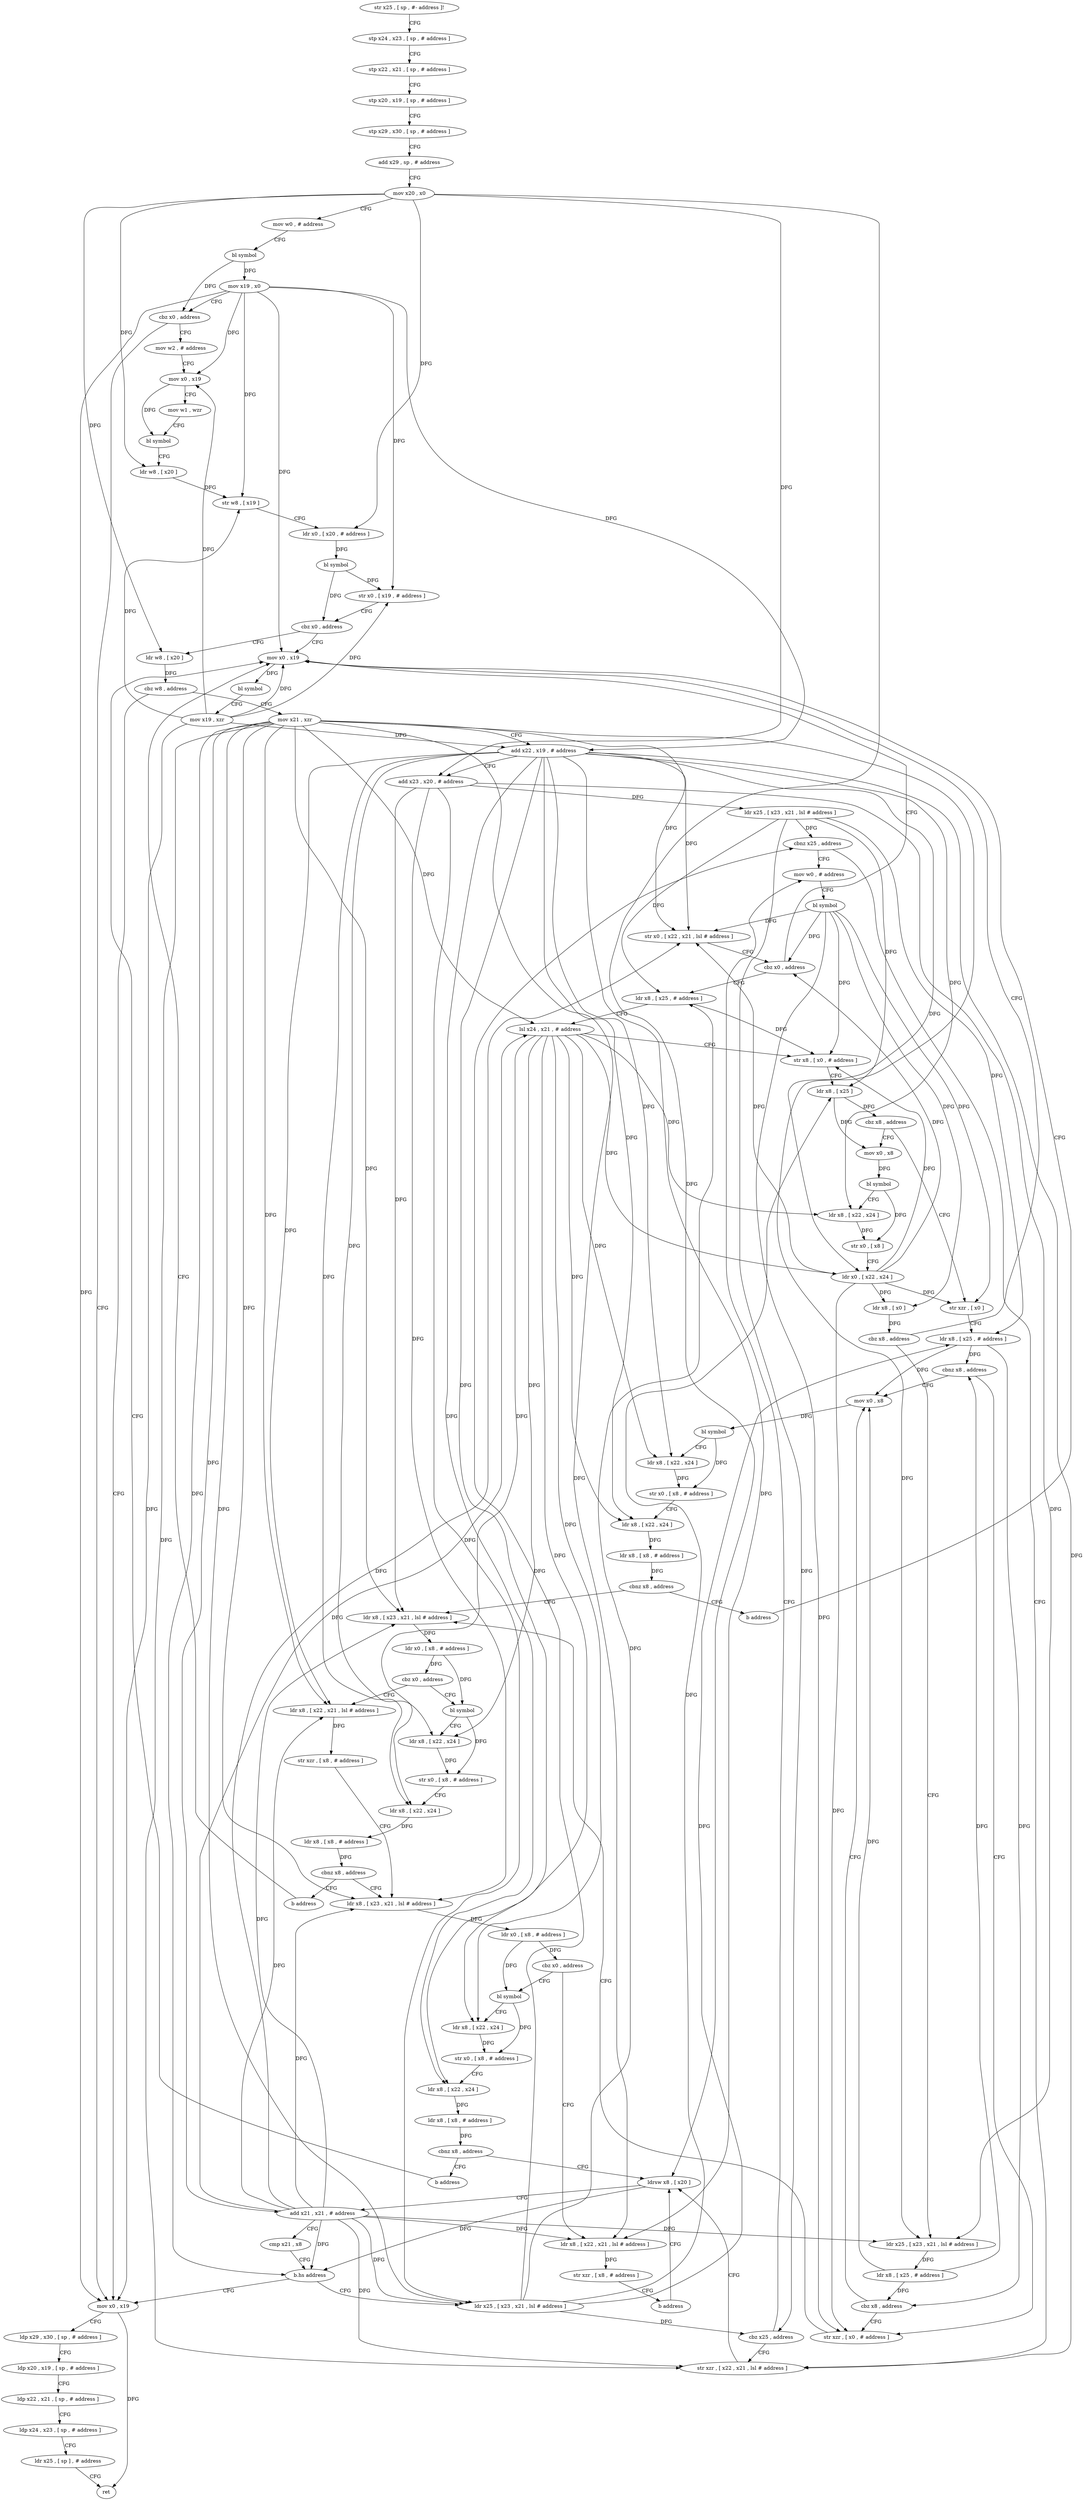 digraph "func" {
"134180" [label = "str x25 , [ sp , #- address ]!" ]
"134184" [label = "stp x24 , x23 , [ sp , # address ]" ]
"134188" [label = "stp x22 , x21 , [ sp , # address ]" ]
"134192" [label = "stp x20 , x19 , [ sp , # address ]" ]
"134196" [label = "stp x29 , x30 , [ sp , # address ]" ]
"134200" [label = "add x29 , sp , # address" ]
"134204" [label = "mov x20 , x0" ]
"134208" [label = "mov w0 , # address" ]
"134212" [label = "bl symbol" ]
"134216" [label = "mov x19 , x0" ]
"134220" [label = "cbz x0 , address" ]
"134556" [label = "mov x0 , x19" ]
"134224" [label = "mov w2 , # address" ]
"134560" [label = "ldp x29 , x30 , [ sp , # address ]" ]
"134564" [label = "ldp x20 , x19 , [ sp , # address ]" ]
"134568" [label = "ldp x22 , x21 , [ sp , # address ]" ]
"134572" [label = "ldp x24 , x23 , [ sp , # address ]" ]
"134576" [label = "ldr x25 , [ sp ] , # address" ]
"134580" [label = "ret" ]
"134228" [label = "mov x0 , x19" ]
"134232" [label = "mov w1 , wzr" ]
"134236" [label = "bl symbol" ]
"134240" [label = "ldr w8 , [ x20 ]" ]
"134244" [label = "str w8 , [ x19 ]" ]
"134248" [label = "ldr x0 , [ x20 , # address ]" ]
"134252" [label = "bl symbol" ]
"134256" [label = "str x0 , [ x19 , # address ]" ]
"134260" [label = "cbz x0 , address" ]
"134544" [label = "mov x0 , x19" ]
"134264" [label = "ldr w8 , [ x20 ]" ]
"134548" [label = "bl symbol" ]
"134552" [label = "mov x19 , xzr" ]
"134268" [label = "cbz w8 , address" ]
"134272" [label = "mov x21 , xzr" ]
"134276" [label = "add x22 , x19 , # address" ]
"134280" [label = "add x23 , x20 , # address" ]
"134284" [label = "ldr x25 , [ x23 , x21 , lsl # address ]" ]
"134288" [label = "cbnz x25 , address" ]
"134320" [label = "mov w0 , # address" ]
"134292" [label = "str xzr , [ x22 , x21 , lsl # address ]" ]
"134324" [label = "bl symbol" ]
"134328" [label = "str x0 , [ x22 , x21 , lsl # address ]" ]
"134332" [label = "cbz x0 , address" ]
"134336" [label = "ldr x8 , [ x25 , # address ]" ]
"134296" [label = "ldrsw x8 , [ x20 ]" ]
"134340" [label = "lsl x24 , x21 , # address" ]
"134344" [label = "str x8 , [ x0 , # address ]" ]
"134348" [label = "ldr x8 , [ x25 ]" ]
"134352" [label = "cbz x8 , address" ]
"134428" [label = "str xzr , [ x0 ]" ]
"134356" [label = "mov x0 , x8" ]
"134312" [label = "ldr x25 , [ x23 , x21 , lsl # address ]" ]
"134316" [label = "cbz x25 , address" ]
"134432" [label = "ldr x8 , [ x25 , # address ]" ]
"134436" [label = "cbnz x8 , address" ]
"134396" [label = "mov x0 , x8" ]
"134440" [label = "str xzr , [ x0 , # address ]" ]
"134360" [label = "bl symbol" ]
"134364" [label = "ldr x8 , [ x22 , x24 ]" ]
"134368" [label = "str x0 , [ x8 ]" ]
"134372" [label = "ldr x0 , [ x22 , x24 ]" ]
"134376" [label = "ldr x8 , [ x0 ]" ]
"134380" [label = "cbz x8 , address" ]
"134384" [label = "ldr x25 , [ x23 , x21 , lsl # address ]" ]
"134400" [label = "bl symbol" ]
"134404" [label = "ldr x8 , [ x22 , x24 ]" ]
"134408" [label = "str x0 , [ x8 , # address ]" ]
"134412" [label = "ldr x8 , [ x22 , x24 ]" ]
"134416" [label = "ldr x8 , [ x8 , # address ]" ]
"134420" [label = "cbnz x8 , address" ]
"134444" [label = "ldr x8 , [ x23 , x21 , lsl # address ]" ]
"134424" [label = "b address" ]
"134388" [label = "ldr x8 , [ x25 , # address ]" ]
"134392" [label = "cbz x8 , address" ]
"134448" [label = "ldr x0 , [ x8 , # address ]" ]
"134452" [label = "cbz x0 , address" ]
"134484" [label = "ldr x8 , [ x22 , x21 , lsl # address ]" ]
"134456" [label = "bl symbol" ]
"134488" [label = "str xzr , [ x8 , # address ]" ]
"134492" [label = "ldr x8 , [ x23 , x21 , lsl # address ]" ]
"134460" [label = "ldr x8 , [ x22 , x24 ]" ]
"134464" [label = "str x0 , [ x8 , # address ]" ]
"134468" [label = "ldr x8 , [ x22 , x24 ]" ]
"134472" [label = "ldr x8 , [ x8 , # address ]" ]
"134476" [label = "cbnz x8 , address" ]
"134480" [label = "b address" ]
"134532" [label = "ldr x8 , [ x22 , x21 , lsl # address ]" ]
"134536" [label = "str xzr , [ x8 , # address ]" ]
"134540" [label = "b address" ]
"134504" [label = "bl symbol" ]
"134508" [label = "ldr x8 , [ x22 , x24 ]" ]
"134512" [label = "str x0 , [ x8 , # address ]" ]
"134516" [label = "ldr x8 , [ x22 , x24 ]" ]
"134520" [label = "ldr x8 , [ x8 , # address ]" ]
"134524" [label = "cbnz x8 , address" ]
"134528" [label = "b address" ]
"134496" [label = "ldr x0 , [ x8 , # address ]" ]
"134500" [label = "cbz x0 , address" ]
"134300" [label = "add x21 , x21 , # address" ]
"134304" [label = "cmp x21 , x8" ]
"134308" [label = "b.hs address" ]
"134180" -> "134184" [ label = "CFG" ]
"134184" -> "134188" [ label = "CFG" ]
"134188" -> "134192" [ label = "CFG" ]
"134192" -> "134196" [ label = "CFG" ]
"134196" -> "134200" [ label = "CFG" ]
"134200" -> "134204" [ label = "CFG" ]
"134204" -> "134208" [ label = "CFG" ]
"134204" -> "134240" [ label = "DFG" ]
"134204" -> "134248" [ label = "DFG" ]
"134204" -> "134264" [ label = "DFG" ]
"134204" -> "134280" [ label = "DFG" ]
"134204" -> "134296" [ label = "DFG" ]
"134208" -> "134212" [ label = "CFG" ]
"134212" -> "134216" [ label = "DFG" ]
"134212" -> "134220" [ label = "DFG" ]
"134216" -> "134220" [ label = "CFG" ]
"134216" -> "134556" [ label = "DFG" ]
"134216" -> "134228" [ label = "DFG" ]
"134216" -> "134244" [ label = "DFG" ]
"134216" -> "134256" [ label = "DFG" ]
"134216" -> "134544" [ label = "DFG" ]
"134216" -> "134276" [ label = "DFG" ]
"134220" -> "134556" [ label = "CFG" ]
"134220" -> "134224" [ label = "CFG" ]
"134556" -> "134560" [ label = "CFG" ]
"134556" -> "134580" [ label = "DFG" ]
"134224" -> "134228" [ label = "CFG" ]
"134560" -> "134564" [ label = "CFG" ]
"134564" -> "134568" [ label = "CFG" ]
"134568" -> "134572" [ label = "CFG" ]
"134572" -> "134576" [ label = "CFG" ]
"134576" -> "134580" [ label = "CFG" ]
"134228" -> "134232" [ label = "CFG" ]
"134228" -> "134236" [ label = "DFG" ]
"134232" -> "134236" [ label = "CFG" ]
"134236" -> "134240" [ label = "CFG" ]
"134240" -> "134244" [ label = "DFG" ]
"134244" -> "134248" [ label = "CFG" ]
"134248" -> "134252" [ label = "DFG" ]
"134252" -> "134256" [ label = "DFG" ]
"134252" -> "134260" [ label = "DFG" ]
"134256" -> "134260" [ label = "CFG" ]
"134260" -> "134544" [ label = "CFG" ]
"134260" -> "134264" [ label = "CFG" ]
"134544" -> "134548" [ label = "DFG" ]
"134264" -> "134268" [ label = "DFG" ]
"134548" -> "134552" [ label = "CFG" ]
"134552" -> "134556" [ label = "DFG" ]
"134552" -> "134228" [ label = "DFG" ]
"134552" -> "134544" [ label = "DFG" ]
"134552" -> "134244" [ label = "DFG" ]
"134552" -> "134256" [ label = "DFG" ]
"134552" -> "134276" [ label = "DFG" ]
"134268" -> "134556" [ label = "CFG" ]
"134268" -> "134272" [ label = "CFG" ]
"134272" -> "134276" [ label = "CFG" ]
"134272" -> "134328" [ label = "DFG" ]
"134272" -> "134292" [ label = "DFG" ]
"134272" -> "134340" [ label = "DFG" ]
"134272" -> "134300" [ label = "DFG" ]
"134272" -> "134308" [ label = "DFG" ]
"134272" -> "134312" [ label = "DFG" ]
"134272" -> "134384" [ label = "DFG" ]
"134272" -> "134444" [ label = "DFG" ]
"134272" -> "134484" [ label = "DFG" ]
"134272" -> "134492" [ label = "DFG" ]
"134272" -> "134532" [ label = "DFG" ]
"134276" -> "134280" [ label = "CFG" ]
"134276" -> "134328" [ label = "DFG" ]
"134276" -> "134292" [ label = "DFG" ]
"134276" -> "134364" [ label = "DFG" ]
"134276" -> "134372" [ label = "DFG" ]
"134276" -> "134404" [ label = "DFG" ]
"134276" -> "134412" [ label = "DFG" ]
"134276" -> "134484" [ label = "DFG" ]
"134276" -> "134460" [ label = "DFG" ]
"134276" -> "134468" [ label = "DFG" ]
"134276" -> "134532" [ label = "DFG" ]
"134276" -> "134508" [ label = "DFG" ]
"134276" -> "134516" [ label = "DFG" ]
"134280" -> "134284" [ label = "DFG" ]
"134280" -> "134312" [ label = "DFG" ]
"134280" -> "134384" [ label = "DFG" ]
"134280" -> "134444" [ label = "DFG" ]
"134280" -> "134492" [ label = "DFG" ]
"134284" -> "134288" [ label = "DFG" ]
"134284" -> "134336" [ label = "DFG" ]
"134284" -> "134348" [ label = "DFG" ]
"134284" -> "134432" [ label = "DFG" ]
"134284" -> "134316" [ label = "DFG" ]
"134288" -> "134320" [ label = "CFG" ]
"134288" -> "134292" [ label = "CFG" ]
"134320" -> "134324" [ label = "CFG" ]
"134292" -> "134296" [ label = "CFG" ]
"134324" -> "134328" [ label = "DFG" ]
"134324" -> "134332" [ label = "DFG" ]
"134324" -> "134344" [ label = "DFG" ]
"134324" -> "134428" [ label = "DFG" ]
"134324" -> "134376" [ label = "DFG" ]
"134324" -> "134440" [ label = "DFG" ]
"134328" -> "134332" [ label = "CFG" ]
"134332" -> "134544" [ label = "CFG" ]
"134332" -> "134336" [ label = "CFG" ]
"134336" -> "134340" [ label = "CFG" ]
"134336" -> "134344" [ label = "DFG" ]
"134296" -> "134300" [ label = "CFG" ]
"134296" -> "134308" [ label = "DFG" ]
"134340" -> "134344" [ label = "CFG" ]
"134340" -> "134364" [ label = "DFG" ]
"134340" -> "134372" [ label = "DFG" ]
"134340" -> "134404" [ label = "DFG" ]
"134340" -> "134412" [ label = "DFG" ]
"134340" -> "134460" [ label = "DFG" ]
"134340" -> "134468" [ label = "DFG" ]
"134340" -> "134508" [ label = "DFG" ]
"134340" -> "134516" [ label = "DFG" ]
"134344" -> "134348" [ label = "CFG" ]
"134348" -> "134352" [ label = "DFG" ]
"134348" -> "134356" [ label = "DFG" ]
"134352" -> "134428" [ label = "CFG" ]
"134352" -> "134356" [ label = "CFG" ]
"134428" -> "134432" [ label = "CFG" ]
"134356" -> "134360" [ label = "DFG" ]
"134312" -> "134316" [ label = "DFG" ]
"134312" -> "134288" [ label = "DFG" ]
"134312" -> "134336" [ label = "DFG" ]
"134312" -> "134348" [ label = "DFG" ]
"134312" -> "134432" [ label = "DFG" ]
"134316" -> "134292" [ label = "CFG" ]
"134316" -> "134320" [ label = "CFG" ]
"134432" -> "134436" [ label = "DFG" ]
"134432" -> "134396" [ label = "DFG" ]
"134432" -> "134392" [ label = "DFG" ]
"134436" -> "134396" [ label = "CFG" ]
"134436" -> "134440" [ label = "CFG" ]
"134396" -> "134400" [ label = "DFG" ]
"134440" -> "134444" [ label = "CFG" ]
"134360" -> "134364" [ label = "CFG" ]
"134360" -> "134368" [ label = "DFG" ]
"134364" -> "134368" [ label = "DFG" ]
"134368" -> "134372" [ label = "CFG" ]
"134372" -> "134376" [ label = "DFG" ]
"134372" -> "134328" [ label = "DFG" ]
"134372" -> "134332" [ label = "DFG" ]
"134372" -> "134428" [ label = "DFG" ]
"134372" -> "134344" [ label = "DFG" ]
"134372" -> "134440" [ label = "DFG" ]
"134376" -> "134380" [ label = "DFG" ]
"134380" -> "134544" [ label = "CFG" ]
"134380" -> "134384" [ label = "CFG" ]
"134384" -> "134388" [ label = "DFG" ]
"134400" -> "134404" [ label = "CFG" ]
"134400" -> "134408" [ label = "DFG" ]
"134404" -> "134408" [ label = "DFG" ]
"134408" -> "134412" [ label = "CFG" ]
"134412" -> "134416" [ label = "DFG" ]
"134416" -> "134420" [ label = "DFG" ]
"134420" -> "134444" [ label = "CFG" ]
"134420" -> "134424" [ label = "CFG" ]
"134444" -> "134448" [ label = "DFG" ]
"134424" -> "134544" [ label = "CFG" ]
"134388" -> "134392" [ label = "DFG" ]
"134388" -> "134436" [ label = "DFG" ]
"134388" -> "134396" [ label = "DFG" ]
"134392" -> "134440" [ label = "CFG" ]
"134392" -> "134396" [ label = "CFG" ]
"134448" -> "134452" [ label = "DFG" ]
"134448" -> "134456" [ label = "DFG" ]
"134452" -> "134484" [ label = "CFG" ]
"134452" -> "134456" [ label = "CFG" ]
"134484" -> "134488" [ label = "DFG" ]
"134456" -> "134460" [ label = "CFG" ]
"134456" -> "134464" [ label = "DFG" ]
"134488" -> "134492" [ label = "CFG" ]
"134492" -> "134496" [ label = "DFG" ]
"134460" -> "134464" [ label = "DFG" ]
"134464" -> "134468" [ label = "CFG" ]
"134468" -> "134472" [ label = "DFG" ]
"134472" -> "134476" [ label = "DFG" ]
"134476" -> "134492" [ label = "CFG" ]
"134476" -> "134480" [ label = "CFG" ]
"134480" -> "134544" [ label = "CFG" ]
"134532" -> "134536" [ label = "DFG" ]
"134536" -> "134540" [ label = "CFG" ]
"134540" -> "134296" [ label = "CFG" ]
"134504" -> "134508" [ label = "CFG" ]
"134504" -> "134512" [ label = "DFG" ]
"134508" -> "134512" [ label = "DFG" ]
"134512" -> "134516" [ label = "CFG" ]
"134516" -> "134520" [ label = "DFG" ]
"134520" -> "134524" [ label = "DFG" ]
"134524" -> "134296" [ label = "CFG" ]
"134524" -> "134528" [ label = "CFG" ]
"134528" -> "134544" [ label = "CFG" ]
"134496" -> "134500" [ label = "DFG" ]
"134496" -> "134504" [ label = "DFG" ]
"134500" -> "134532" [ label = "CFG" ]
"134500" -> "134504" [ label = "CFG" ]
"134300" -> "134304" [ label = "CFG" ]
"134300" -> "134292" [ label = "DFG" ]
"134300" -> "134340" [ label = "DFG" ]
"134300" -> "134328" [ label = "DFG" ]
"134300" -> "134308" [ label = "DFG" ]
"134300" -> "134312" [ label = "DFG" ]
"134300" -> "134384" [ label = "DFG" ]
"134300" -> "134444" [ label = "DFG" ]
"134300" -> "134484" [ label = "DFG" ]
"134300" -> "134492" [ label = "DFG" ]
"134300" -> "134532" [ label = "DFG" ]
"134304" -> "134308" [ label = "CFG" ]
"134308" -> "134556" [ label = "CFG" ]
"134308" -> "134312" [ label = "CFG" ]
}
